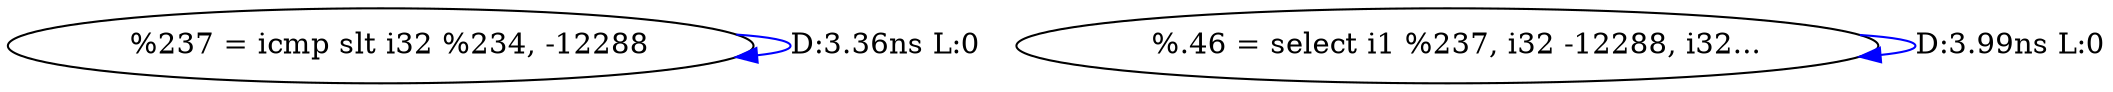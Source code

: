 digraph {
Node0x3165fa0[label="  %237 = icmp slt i32 %234, -12288"];
Node0x3165fa0 -> Node0x3165fa0[label="D:3.36ns L:0",color=blue];
Node0x3166080[label="  %.46 = select i1 %237, i32 -12288, i32..."];
Node0x3166080 -> Node0x3166080[label="D:3.99ns L:0",color=blue];
}
